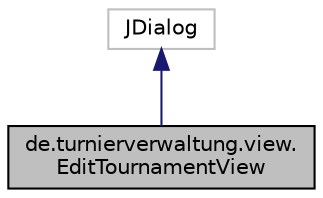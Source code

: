 digraph "de.turnierverwaltung.view.EditTournamentView"
{
  edge [fontname="Helvetica",fontsize="10",labelfontname="Helvetica",labelfontsize="10"];
  node [fontname="Helvetica",fontsize="10",shape=record];
  Node1 [label="de.turnierverwaltung.view.\lEditTournamentView",height=0.2,width=0.4,color="black", fillcolor="grey75", style="filled", fontcolor="black"];
  Node2 -> Node1 [dir="back",color="midnightblue",fontsize="10",style="solid"];
  Node2 [label="JDialog",height=0.2,width=0.4,color="grey75", fillcolor="white", style="filled"];
}
